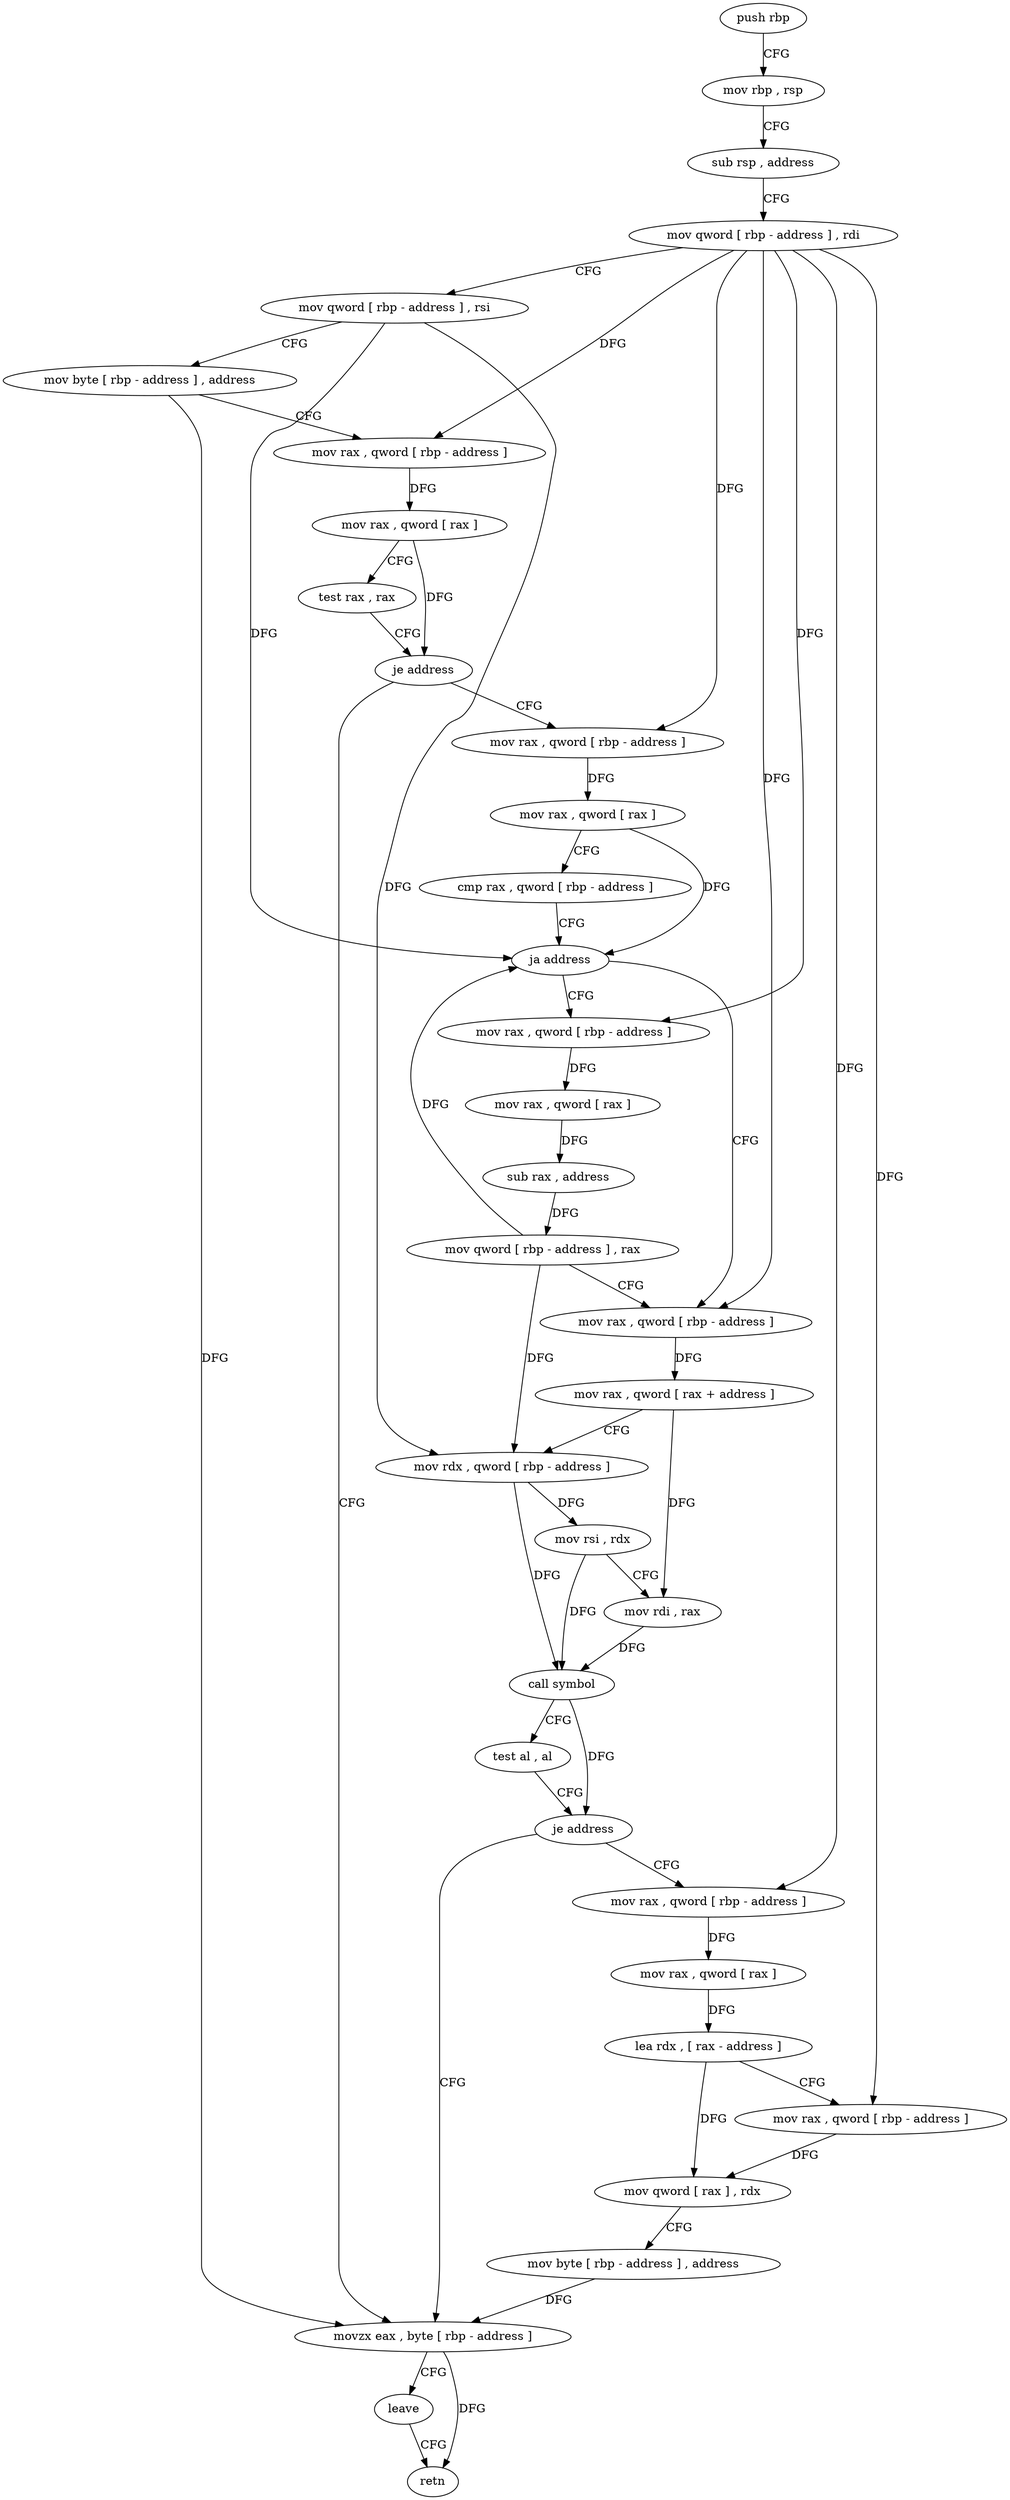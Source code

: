digraph "func" {
"111110" [label = "push rbp" ]
"111111" [label = "mov rbp , rsp" ]
"111114" [label = "sub rsp , address" ]
"111118" [label = "mov qword [ rbp - address ] , rdi" ]
"111122" [label = "mov qword [ rbp - address ] , rsi" ]
"111126" [label = "mov byte [ rbp - address ] , address" ]
"111130" [label = "mov rax , qword [ rbp - address ]" ]
"111134" [label = "mov rax , qword [ rax ]" ]
"111137" [label = "test rax , rax" ]
"111140" [label = "je address" ]
"111219" [label = "movzx eax , byte [ rbp - address ]" ]
"111142" [label = "mov rax , qword [ rbp - address ]" ]
"111223" [label = "leave" ]
"111224" [label = "retn" ]
"111146" [label = "mov rax , qword [ rax ]" ]
"111149" [label = "cmp rax , qword [ rbp - address ]" ]
"111153" [label = "ja address" ]
"111170" [label = "mov rax , qword [ rbp - address ]" ]
"111155" [label = "mov rax , qword [ rbp - address ]" ]
"111174" [label = "mov rax , qword [ rax + address ]" ]
"111178" [label = "mov rdx , qword [ rbp - address ]" ]
"111182" [label = "mov rsi , rdx" ]
"111185" [label = "mov rdi , rax" ]
"111188" [label = "call symbol" ]
"111193" [label = "test al , al" ]
"111195" [label = "je address" ]
"111197" [label = "mov rax , qword [ rbp - address ]" ]
"111159" [label = "mov rax , qword [ rax ]" ]
"111162" [label = "sub rax , address" ]
"111166" [label = "mov qword [ rbp - address ] , rax" ]
"111201" [label = "mov rax , qword [ rax ]" ]
"111204" [label = "lea rdx , [ rax - address ]" ]
"111208" [label = "mov rax , qword [ rbp - address ]" ]
"111212" [label = "mov qword [ rax ] , rdx" ]
"111215" [label = "mov byte [ rbp - address ] , address" ]
"111110" -> "111111" [ label = "CFG" ]
"111111" -> "111114" [ label = "CFG" ]
"111114" -> "111118" [ label = "CFG" ]
"111118" -> "111122" [ label = "CFG" ]
"111118" -> "111130" [ label = "DFG" ]
"111118" -> "111142" [ label = "DFG" ]
"111118" -> "111170" [ label = "DFG" ]
"111118" -> "111155" [ label = "DFG" ]
"111118" -> "111197" [ label = "DFG" ]
"111118" -> "111208" [ label = "DFG" ]
"111122" -> "111126" [ label = "CFG" ]
"111122" -> "111153" [ label = "DFG" ]
"111122" -> "111178" [ label = "DFG" ]
"111126" -> "111130" [ label = "CFG" ]
"111126" -> "111219" [ label = "DFG" ]
"111130" -> "111134" [ label = "DFG" ]
"111134" -> "111137" [ label = "CFG" ]
"111134" -> "111140" [ label = "DFG" ]
"111137" -> "111140" [ label = "CFG" ]
"111140" -> "111219" [ label = "CFG" ]
"111140" -> "111142" [ label = "CFG" ]
"111219" -> "111223" [ label = "CFG" ]
"111219" -> "111224" [ label = "DFG" ]
"111142" -> "111146" [ label = "DFG" ]
"111223" -> "111224" [ label = "CFG" ]
"111146" -> "111149" [ label = "CFG" ]
"111146" -> "111153" [ label = "DFG" ]
"111149" -> "111153" [ label = "CFG" ]
"111153" -> "111170" [ label = "CFG" ]
"111153" -> "111155" [ label = "CFG" ]
"111170" -> "111174" [ label = "DFG" ]
"111155" -> "111159" [ label = "DFG" ]
"111174" -> "111178" [ label = "CFG" ]
"111174" -> "111185" [ label = "DFG" ]
"111178" -> "111182" [ label = "DFG" ]
"111178" -> "111188" [ label = "DFG" ]
"111182" -> "111185" [ label = "CFG" ]
"111182" -> "111188" [ label = "DFG" ]
"111185" -> "111188" [ label = "DFG" ]
"111188" -> "111193" [ label = "CFG" ]
"111188" -> "111195" [ label = "DFG" ]
"111193" -> "111195" [ label = "CFG" ]
"111195" -> "111219" [ label = "CFG" ]
"111195" -> "111197" [ label = "CFG" ]
"111197" -> "111201" [ label = "DFG" ]
"111159" -> "111162" [ label = "DFG" ]
"111162" -> "111166" [ label = "DFG" ]
"111166" -> "111170" [ label = "CFG" ]
"111166" -> "111153" [ label = "DFG" ]
"111166" -> "111178" [ label = "DFG" ]
"111201" -> "111204" [ label = "DFG" ]
"111204" -> "111208" [ label = "CFG" ]
"111204" -> "111212" [ label = "DFG" ]
"111208" -> "111212" [ label = "DFG" ]
"111212" -> "111215" [ label = "CFG" ]
"111215" -> "111219" [ label = "DFG" ]
}
